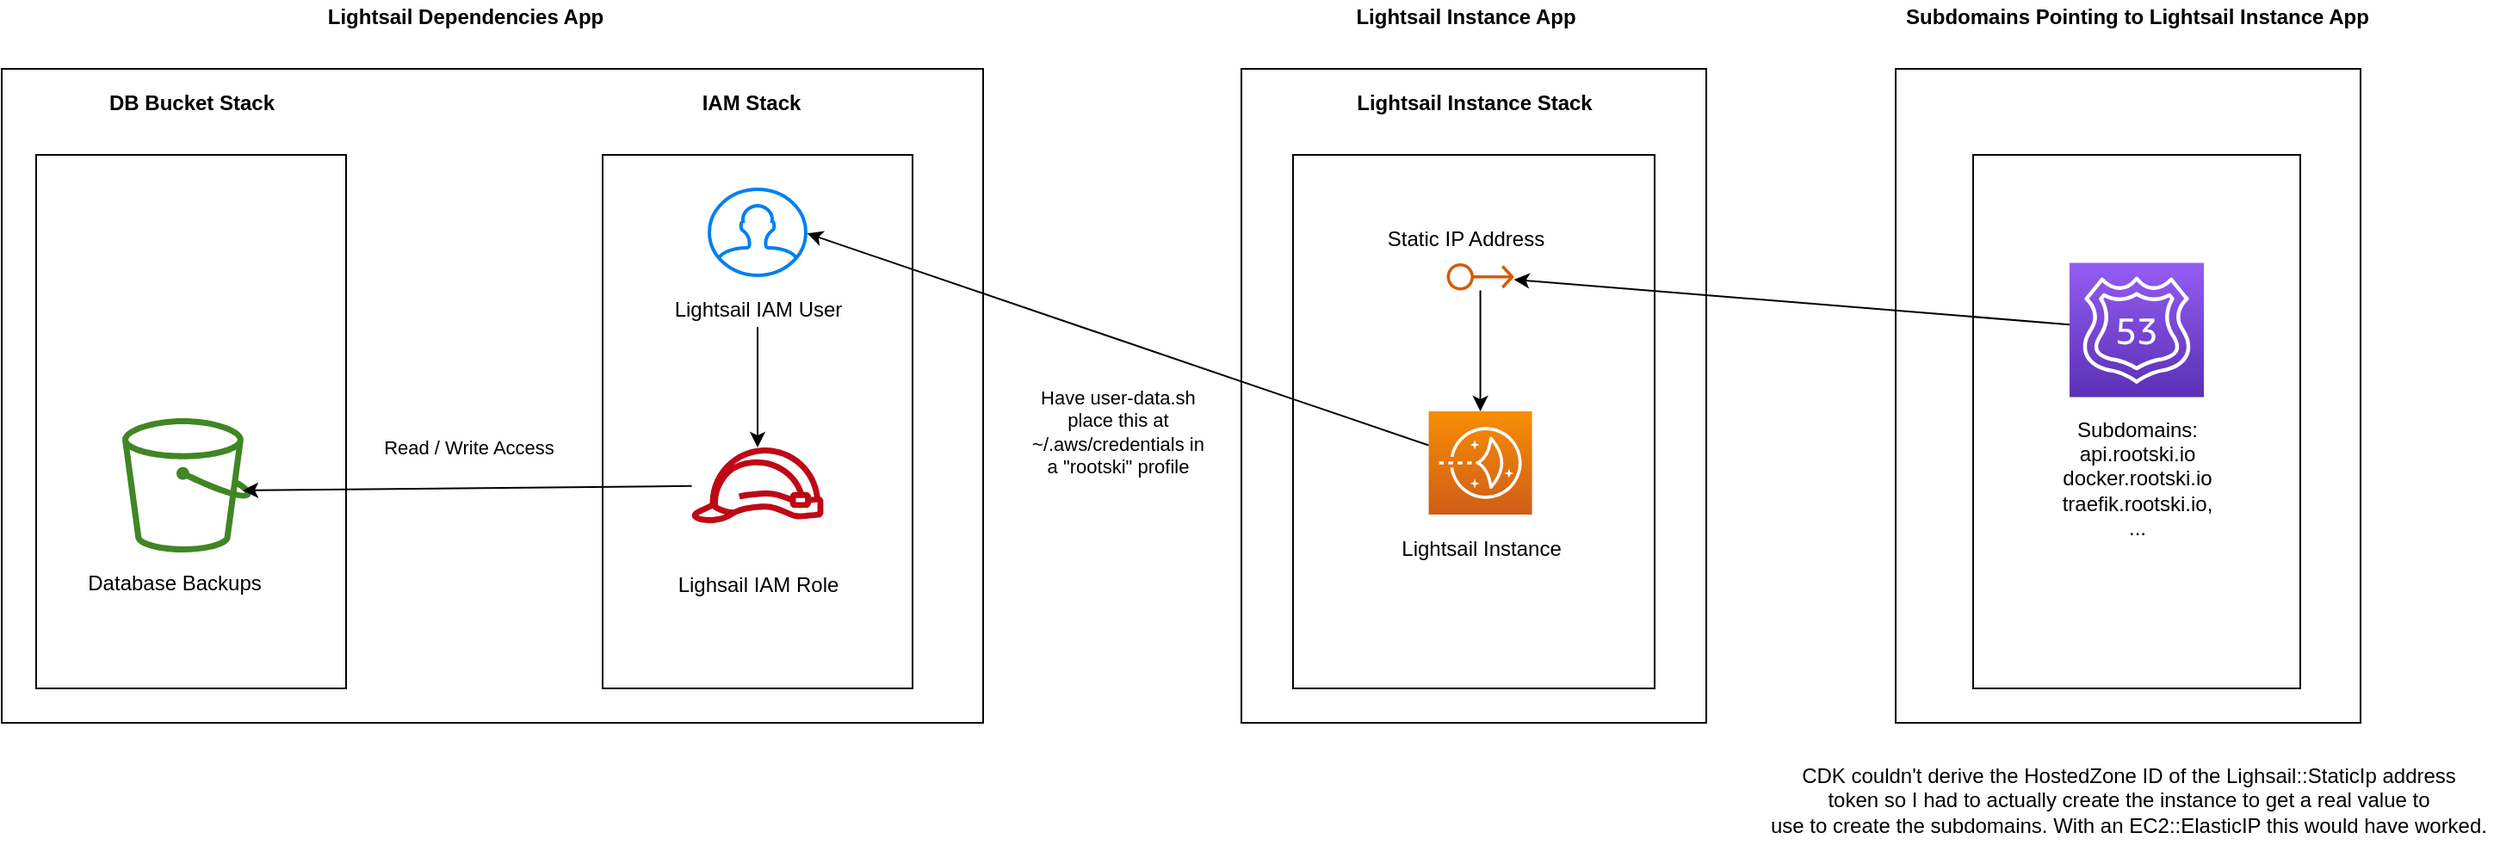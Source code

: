 <mxfile>
    <diagram id="OyMFXXp_HT68zOdAym4H" name="Page-1">
        <mxGraphModel dx="1713" dy="398" grid="1" gridSize="10" guides="1" tooltips="1" connect="1" arrows="1" fold="1" page="1" pageScale="1" pageWidth="850" pageHeight="1100" math="0" shadow="0">
            <root>
                <mxCell id="0"/>
                <mxCell id="1" parent="0"/>
                <mxCell id="41" value="" style="rounded=0;whiteSpace=wrap;html=1;" parent="1" vertex="1">
                    <mxGeometry x="1230" y="50" width="270" height="380" as="geometry"/>
                </mxCell>
                <mxCell id="37" value="" style="rounded=0;whiteSpace=wrap;html=1;" parent="1" vertex="1">
                    <mxGeometry x="850" y="50" width="270" height="380" as="geometry"/>
                </mxCell>
                <mxCell id="36" value="" style="rounded=0;whiteSpace=wrap;html=1;" parent="1" vertex="1">
                    <mxGeometry x="130" y="50" width="570" height="380" as="geometry"/>
                </mxCell>
                <mxCell id="30" value="" style="whiteSpace=wrap;html=1;" parent="1" vertex="1">
                    <mxGeometry x="880" y="100" width="210" height="310" as="geometry"/>
                </mxCell>
                <mxCell id="28" value="" style="whiteSpace=wrap;html=1;" parent="1" vertex="1">
                    <mxGeometry x="479" y="100" width="180" height="310" as="geometry"/>
                </mxCell>
                <mxCell id="26" value="" style="whiteSpace=wrap;html=1;" parent="1" vertex="1">
                    <mxGeometry x="150" y="100" width="180" height="310" as="geometry"/>
                </mxCell>
                <mxCell id="3" value="" style="sketch=0;outlineConnect=0;fontColor=#232F3E;gradientColor=none;fillColor=#3F8624;strokeColor=none;dashed=0;verticalLabelPosition=bottom;verticalAlign=top;align=center;html=1;fontSize=12;fontStyle=0;aspect=fixed;pointerEvents=1;shape=mxgraph.aws4.bucket;" parent="1" vertex="1">
                    <mxGeometry x="200" y="253" width="75" height="78" as="geometry"/>
                </mxCell>
                <mxCell id="4" value="Database Backups" style="text;html=1;resizable=0;autosize=1;align=center;verticalAlign=middle;points=[];fillColor=none;strokeColor=none;rounded=0;" parent="1" vertex="1">
                    <mxGeometry x="170" y="339" width="120" height="20" as="geometry"/>
                </mxCell>
                <mxCell id="12" style="edgeStyle=none;html=1;entryX=0.933;entryY=0.538;entryDx=0;entryDy=0;entryPerimeter=0;" parent="1" source="7" target="3" edge="1">
                    <mxGeometry relative="1" as="geometry">
                        <mxPoint x="390" y="292" as="targetPoint"/>
                    </mxGeometry>
                </mxCell>
                <mxCell id="13" value="Read / Write Access" style="edgeLabel;html=1;align=center;verticalAlign=middle;resizable=0;points=[];" parent="12" vertex="1" connectable="0">
                    <mxGeometry x="0.309" y="-2" relative="1" as="geometry">
                        <mxPoint x="40" y="-22" as="offset"/>
                    </mxGeometry>
                </mxCell>
                <mxCell id="7" value="" style="sketch=0;outlineConnect=0;fontColor=#232F3E;gradientColor=none;fillColor=#BF0816;strokeColor=none;dashed=0;verticalLabelPosition=bottom;verticalAlign=top;align=center;html=1;fontSize=12;fontStyle=0;aspect=fixed;pointerEvents=1;shape=mxgraph.aws4.role;" parent="1" vertex="1">
                    <mxGeometry x="530" y="270" width="78" height="44" as="geometry"/>
                </mxCell>
                <mxCell id="11" style="edgeStyle=none;html=1;" parent="1" source="8" target="7" edge="1">
                    <mxGeometry relative="1" as="geometry"/>
                </mxCell>
                <mxCell id="8" value="Lightsail IAM User" style="text;html=1;align=center;verticalAlign=middle;resizable=0;points=[];autosize=1;strokeColor=none;fillColor=none;" parent="1" vertex="1">
                    <mxGeometry x="514" y="180" width="110" height="20" as="geometry"/>
                </mxCell>
                <mxCell id="9" value="" style="html=1;verticalLabelPosition=bottom;align=center;labelBackgroundColor=#ffffff;verticalAlign=top;strokeWidth=2;strokeColor=#0080F0;shadow=0;dashed=0;shape=mxgraph.ios7.icons.user;" parent="1" vertex="1">
                    <mxGeometry x="541" y="120" width="56" height="50" as="geometry"/>
                </mxCell>
                <mxCell id="10" value="Lighsail IAM Role" style="text;html=1;align=center;verticalAlign=middle;resizable=0;points=[];autosize=1;strokeColor=none;fillColor=none;" parent="1" vertex="1">
                    <mxGeometry x="514" y="340" width="110" height="20" as="geometry"/>
                </mxCell>
                <mxCell id="24" style="html=1;entryX=1.015;entryY=0.513;entryDx=0;entryDy=0;entryPerimeter=0;" parent="1" source="15" target="9" edge="1">
                    <mxGeometry relative="1" as="geometry"/>
                </mxCell>
                <mxCell id="25" value="Have user-data.sh&lt;br&gt;place this at&lt;br&gt;~/.aws/credentials in&lt;br&gt;a &quot;rootski&quot; profile" style="edgeLabel;html=1;align=center;verticalAlign=middle;resizable=0;points=[];" parent="24" vertex="1" connectable="0">
                    <mxGeometry x="0.005" y="-1" relative="1" as="geometry">
                        <mxPoint y="55" as="offset"/>
                    </mxGeometry>
                </mxCell>
                <mxCell id="15" value="" style="sketch=0;points=[[0,0,0],[0.25,0,0],[0.5,0,0],[0.75,0,0],[1,0,0],[0,1,0],[0.25,1,0],[0.5,1,0],[0.75,1,0],[1,1,0],[0,0.25,0],[0,0.5,0],[0,0.75,0],[1,0.25,0],[1,0.5,0],[1,0.75,0]];outlineConnect=0;fontColor=#232F3E;gradientColor=#F78E04;gradientDirection=north;fillColor=#D05C17;strokeColor=#ffffff;dashed=0;verticalLabelPosition=bottom;verticalAlign=top;align=center;html=1;fontSize=12;fontStyle=0;aspect=fixed;shape=mxgraph.aws4.resourceIcon;resIcon=mxgraph.aws4.lightsail;" parent="1" vertex="1">
                    <mxGeometry x="958.79" y="249" width="60" height="60" as="geometry"/>
                </mxCell>
                <mxCell id="16" value="Lightsail Instance" style="text;html=1;align=center;verticalAlign=middle;resizable=0;points=[];autosize=1;strokeColor=none;fillColor=none;" parent="1" vertex="1">
                    <mxGeometry x="933.79" y="319" width="110" height="20" as="geometry"/>
                </mxCell>
                <mxCell id="22" style="edgeStyle=none;html=1;entryX=0.5;entryY=0;entryDx=0;entryDy=0;entryPerimeter=0;" parent="1" source="17" target="15" edge="1">
                    <mxGeometry relative="1" as="geometry"/>
                </mxCell>
                <mxCell id="17" value="" style="sketch=0;outlineConnect=0;fontColor=#232F3E;gradientColor=none;fillColor=#D45B07;strokeColor=none;dashed=0;verticalLabelPosition=bottom;verticalAlign=top;align=center;html=1;fontSize=12;fontStyle=0;aspect=fixed;pointerEvents=1;shape=mxgraph.aws4.elastic_ip_address;rotation=0;" parent="1" vertex="1">
                    <mxGeometry x="969.29" y="162.75" width="39" height="16.25" as="geometry"/>
                </mxCell>
                <mxCell id="18" value="Static IP Address" style="text;html=1;align=center;verticalAlign=middle;resizable=0;points=[];autosize=1;strokeColor=none;fillColor=none;" parent="1" vertex="1">
                    <mxGeometry x="924.79" y="139" width="110" height="20" as="geometry"/>
                </mxCell>
                <mxCell id="27" value="&lt;b&gt;DB Bucket Stack&lt;/b&gt;" style="text;html=1;align=center;verticalAlign=middle;resizable=0;points=[];autosize=1;strokeColor=none;fillColor=none;" parent="1" vertex="1">
                    <mxGeometry x="185" y="60" width="110" height="20" as="geometry"/>
                </mxCell>
                <mxCell id="29" value="&lt;b&gt;IAM Stack&lt;/b&gt;" style="text;html=1;align=center;verticalAlign=middle;resizable=0;points=[];autosize=1;strokeColor=none;fillColor=none;" parent="1" vertex="1">
                    <mxGeometry x="530" y="60" width="70" height="20" as="geometry"/>
                </mxCell>
                <mxCell id="31" value="&lt;b&gt;Lightsail Instance Stack&lt;/b&gt;" style="text;html=1;align=center;verticalAlign=middle;resizable=0;points=[];autosize=1;strokeColor=none;fillColor=none;" parent="1" vertex="1">
                    <mxGeometry x="910" y="60" width="150" height="20" as="geometry"/>
                </mxCell>
                <mxCell id="32" value="" style="whiteSpace=wrap;html=1;" parent="1" vertex="1">
                    <mxGeometry x="1275" y="100" width="190" height="310" as="geometry"/>
                </mxCell>
                <mxCell id="35" value="&lt;b&gt;Lightsail Dependencies App&lt;/b&gt;" style="text;html=1;align=center;verticalAlign=middle;resizable=0;points=[];autosize=1;strokeColor=none;fillColor=none;" parent="1" vertex="1">
                    <mxGeometry x="309" y="10" width="180" height="20" as="geometry"/>
                </mxCell>
                <mxCell id="38" value="&lt;b&gt;Lightsail Instance App&lt;/b&gt;" style="text;html=1;align=center;verticalAlign=middle;resizable=0;points=[];autosize=1;strokeColor=none;fillColor=none;" parent="1" vertex="1">
                    <mxGeometry x="910" y="10" width="140" height="20" as="geometry"/>
                </mxCell>
                <mxCell id="43" style="edgeStyle=none;html=1;" parent="1" source="39" target="17" edge="1">
                    <mxGeometry relative="1" as="geometry"/>
                </mxCell>
                <mxCell id="39" value="" style="sketch=0;points=[[0,0,0],[0.25,0,0],[0.5,0,0],[0.75,0,0],[1,0,0],[0,1,0],[0.25,1,0],[0.5,1,0],[0.75,1,0],[1,1,0],[0,0.25,0],[0,0.5,0],[0,0.75,0],[1,0.25,0],[1,0.5,0],[1,0.75,0]];outlineConnect=0;fontColor=#232F3E;gradientColor=#945DF2;gradientDirection=north;fillColor=#5A30B5;strokeColor=#ffffff;dashed=0;verticalLabelPosition=bottom;verticalAlign=top;align=center;html=1;fontSize=12;fontStyle=0;aspect=fixed;shape=mxgraph.aws4.resourceIcon;resIcon=mxgraph.aws4.route_53;" parent="1" vertex="1">
                    <mxGeometry x="1331" y="162.75" width="78" height="78" as="geometry"/>
                </mxCell>
                <mxCell id="40" value="Subdomains:&lt;br&gt;api.rootski.io&lt;br&gt;docker.rootski.io&lt;br&gt;traefik.rootski.io,&lt;br&gt;..." style="text;html=1;align=center;verticalAlign=middle;resizable=0;points=[];autosize=1;strokeColor=none;fillColor=none;" parent="1" vertex="1">
                    <mxGeometry x="1320" y="253" width="100" height="70" as="geometry"/>
                </mxCell>
                <mxCell id="42" value="&lt;b&gt;Subdomains Pointing to Lightsail Instance App&lt;/b&gt;" style="text;html=1;align=center;verticalAlign=middle;resizable=0;points=[];autosize=1;strokeColor=none;fillColor=none;" parent="1" vertex="1">
                    <mxGeometry x="1230" y="10" width="280" height="20" as="geometry"/>
                </mxCell>
                <mxCell id="44" value="CDK couldn't derive the HostedZone ID of the Lighsail::StaticIp address&lt;br&gt;token so I had to actually create the instance to get a real value to&lt;br&gt;use to create the subdomains. With an EC2::ElasticIP this would have worked." style="text;html=1;align=center;verticalAlign=middle;resizable=0;points=[];autosize=1;strokeColor=none;fillColor=none;" parent="1" vertex="1">
                    <mxGeometry x="1150" y="450" width="430" height="50" as="geometry"/>
                </mxCell>
            </root>
        </mxGraphModel>
    </diagram>
</mxfile>
